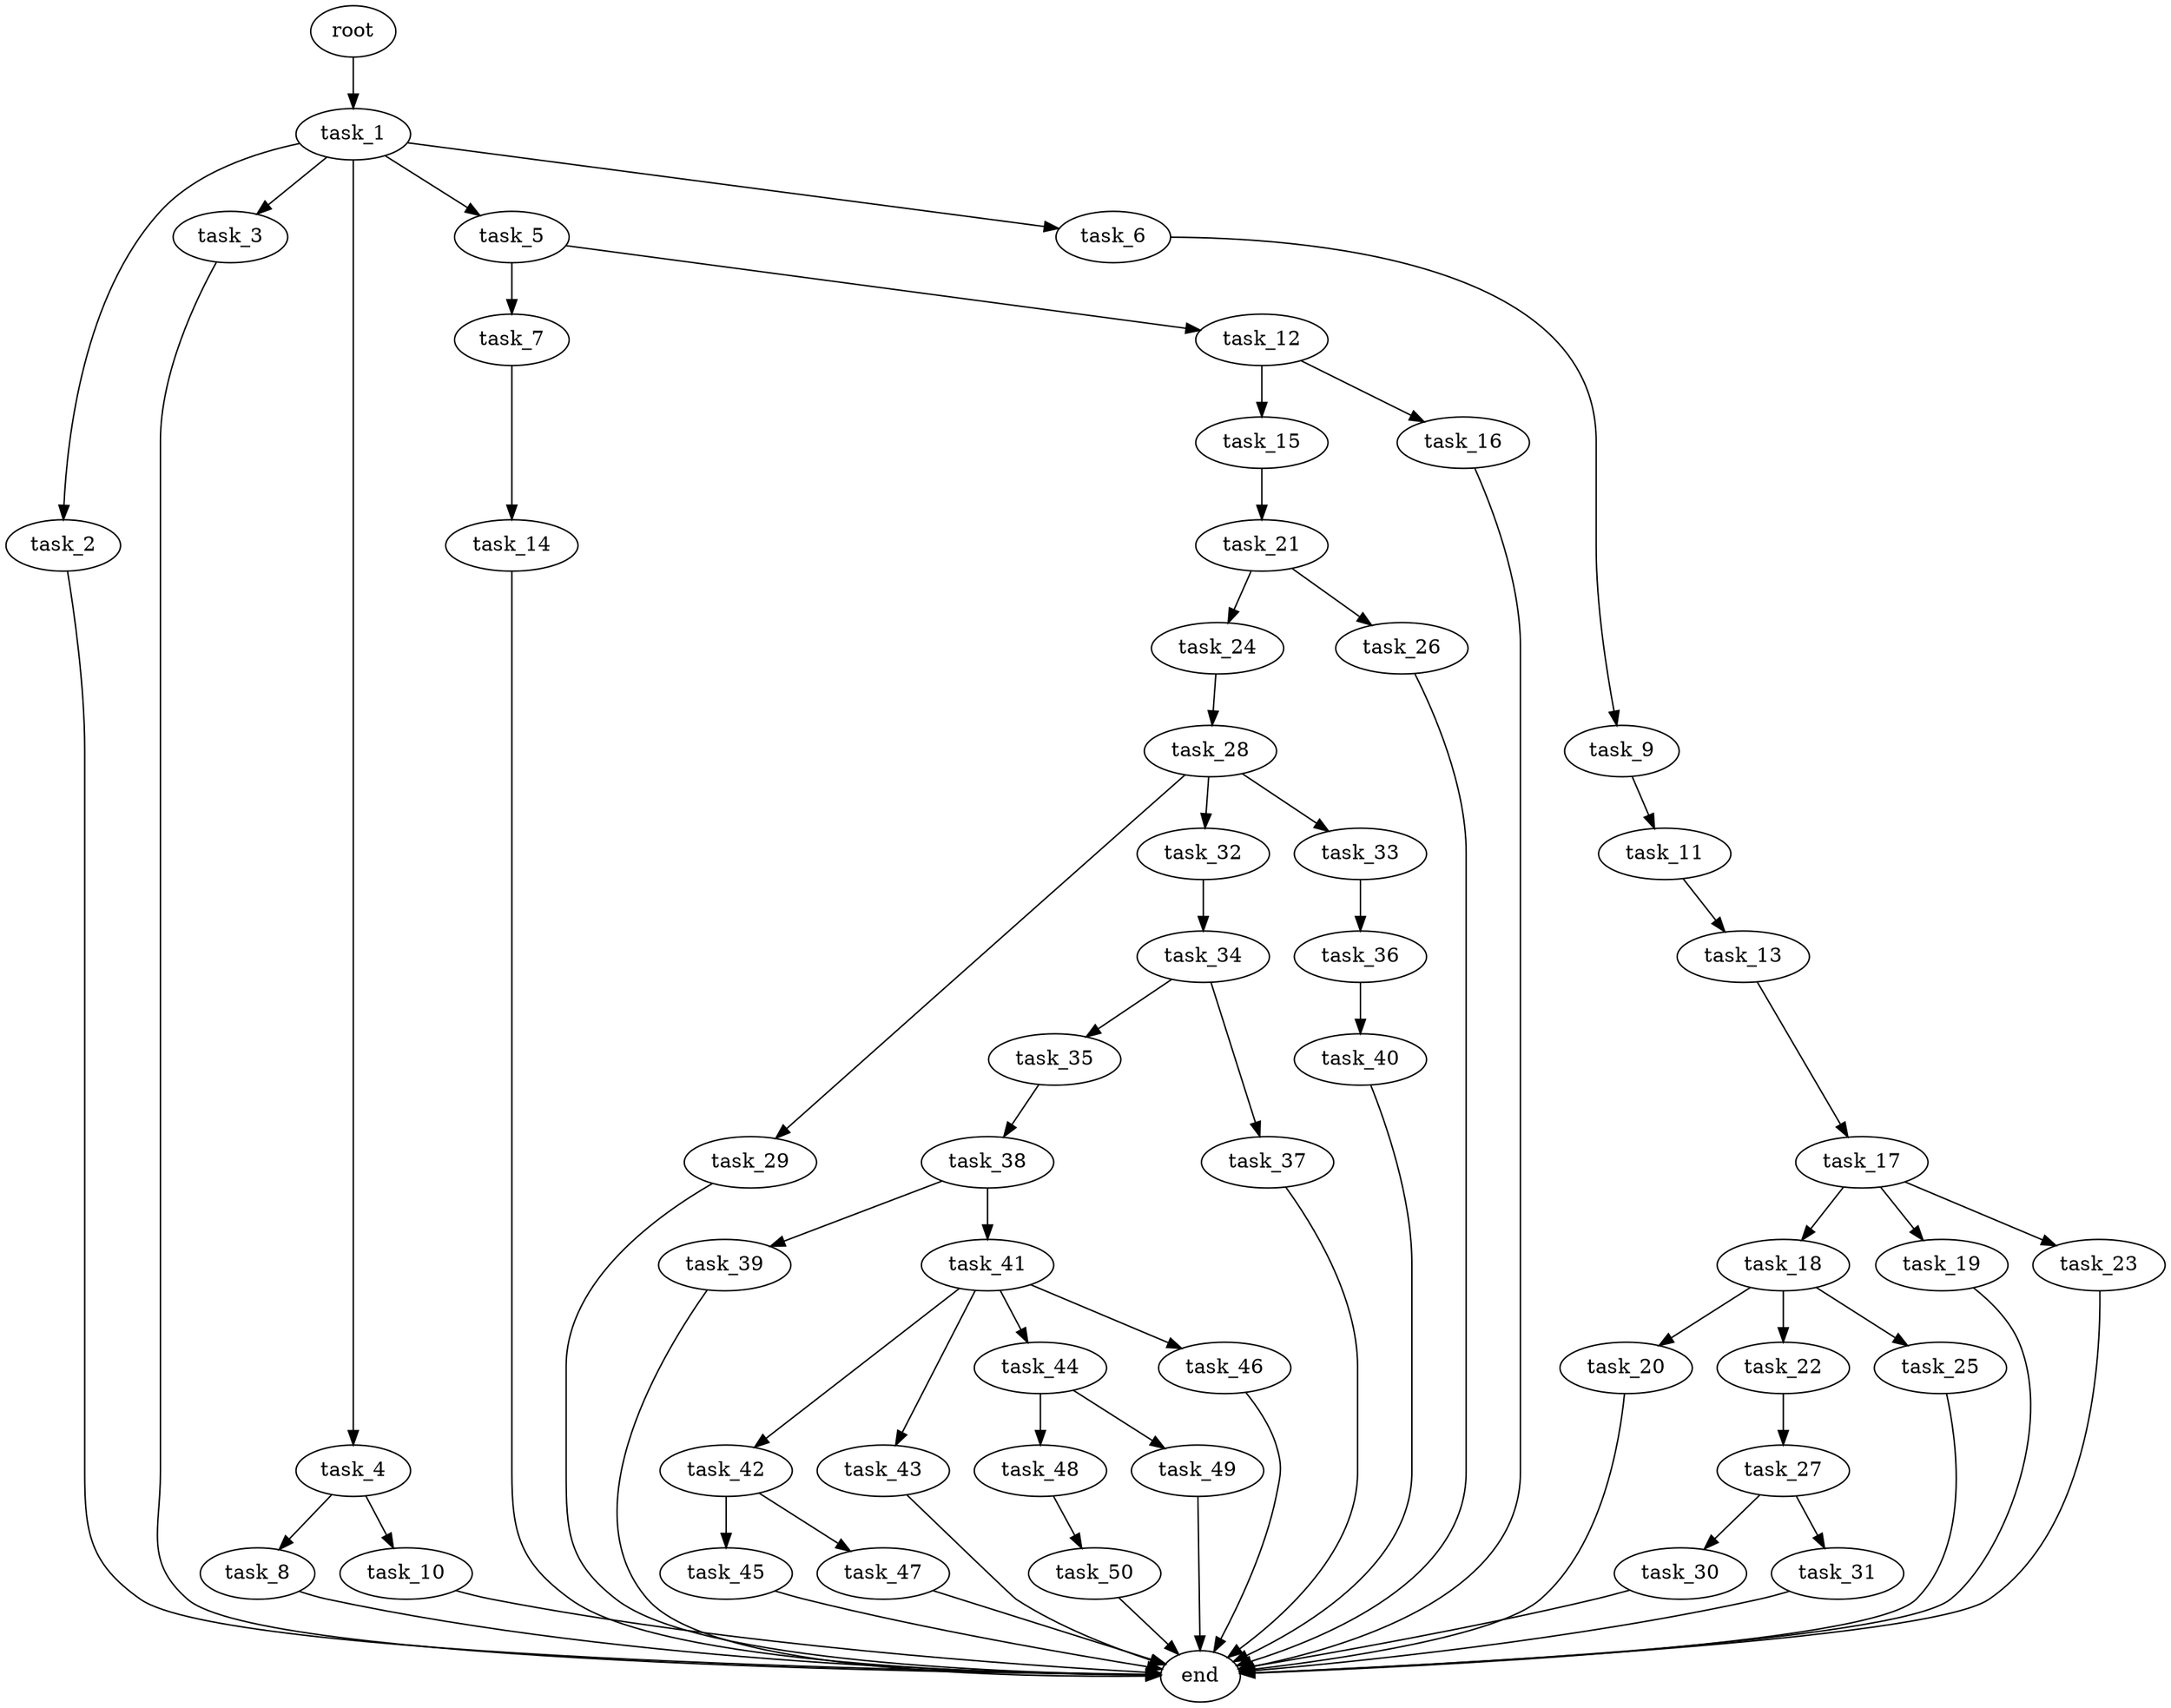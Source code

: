 digraph G {
  root [size="0.000000e+00"];
  task_1 [size="7.483585e+09"];
  task_2 [size="1.299917e+09"];
  task_3 [size="5.076365e+09"];
  task_4 [size="5.778093e+09"];
  task_5 [size="5.162634e+09"];
  task_6 [size="6.174659e+09"];
  task_7 [size="2.273586e+09"];
  task_8 [size="6.868904e+09"];
  task_9 [size="9.206897e+09"];
  task_10 [size="2.808352e+09"];
  task_11 [size="9.025136e+09"];
  task_12 [size="7.404995e+09"];
  task_13 [size="7.477263e+09"];
  task_14 [size="7.305496e+09"];
  task_15 [size="5.722877e+09"];
  task_16 [size="7.551258e+09"];
  task_17 [size="4.792165e+09"];
  task_18 [size="8.838685e+09"];
  task_19 [size="8.456562e+09"];
  task_20 [size="1.267332e+09"];
  task_21 [size="1.052220e+09"];
  task_22 [size="9.063724e+09"];
  task_23 [size="3.284270e+09"];
  task_24 [size="3.940079e+09"];
  task_25 [size="4.873375e+08"];
  task_26 [size="7.831674e+09"];
  task_27 [size="8.489815e+09"];
  task_28 [size="2.113225e+09"];
  task_29 [size="6.767913e+09"];
  task_30 [size="7.481935e+09"];
  task_31 [size="8.819400e+09"];
  task_32 [size="6.766585e+09"];
  task_33 [size="8.825266e+09"];
  task_34 [size="1.456193e+09"];
  task_35 [size="3.655586e+09"];
  task_36 [size="6.427442e+09"];
  task_37 [size="9.433905e+09"];
  task_38 [size="8.607942e+09"];
  task_39 [size="5.121506e+09"];
  task_40 [size="5.125783e+09"];
  task_41 [size="1.050029e+09"];
  task_42 [size="7.729908e+09"];
  task_43 [size="2.582769e+09"];
  task_44 [size="2.349286e+09"];
  task_45 [size="5.754229e+09"];
  task_46 [size="3.959861e+09"];
  task_47 [size="2.427885e+09"];
  task_48 [size="7.117931e+09"];
  task_49 [size="8.965554e+09"];
  task_50 [size="8.652058e+07"];
  end [size="0.000000e+00"];

  root -> task_1 [size="1.000000e-12"];
  task_1 -> task_2 [size="1.299917e+08"];
  task_1 -> task_3 [size="5.076365e+08"];
  task_1 -> task_4 [size="5.778093e+08"];
  task_1 -> task_5 [size="5.162634e+08"];
  task_1 -> task_6 [size="6.174659e+08"];
  task_2 -> end [size="1.000000e-12"];
  task_3 -> end [size="1.000000e-12"];
  task_4 -> task_8 [size="6.868904e+08"];
  task_4 -> task_10 [size="2.808352e+08"];
  task_5 -> task_7 [size="2.273586e+08"];
  task_5 -> task_12 [size="7.404995e+08"];
  task_6 -> task_9 [size="9.206897e+08"];
  task_7 -> task_14 [size="7.305496e+08"];
  task_8 -> end [size="1.000000e-12"];
  task_9 -> task_11 [size="9.025136e+08"];
  task_10 -> end [size="1.000000e-12"];
  task_11 -> task_13 [size="7.477263e+08"];
  task_12 -> task_15 [size="5.722877e+08"];
  task_12 -> task_16 [size="7.551258e+08"];
  task_13 -> task_17 [size="4.792165e+08"];
  task_14 -> end [size="1.000000e-12"];
  task_15 -> task_21 [size="1.052220e+08"];
  task_16 -> end [size="1.000000e-12"];
  task_17 -> task_18 [size="8.838685e+08"];
  task_17 -> task_19 [size="8.456562e+08"];
  task_17 -> task_23 [size="3.284270e+08"];
  task_18 -> task_20 [size="1.267332e+08"];
  task_18 -> task_22 [size="9.063724e+08"];
  task_18 -> task_25 [size="4.873375e+07"];
  task_19 -> end [size="1.000000e-12"];
  task_20 -> end [size="1.000000e-12"];
  task_21 -> task_24 [size="3.940079e+08"];
  task_21 -> task_26 [size="7.831674e+08"];
  task_22 -> task_27 [size="8.489815e+08"];
  task_23 -> end [size="1.000000e-12"];
  task_24 -> task_28 [size="2.113225e+08"];
  task_25 -> end [size="1.000000e-12"];
  task_26 -> end [size="1.000000e-12"];
  task_27 -> task_30 [size="7.481935e+08"];
  task_27 -> task_31 [size="8.819400e+08"];
  task_28 -> task_29 [size="6.767913e+08"];
  task_28 -> task_32 [size="6.766585e+08"];
  task_28 -> task_33 [size="8.825266e+08"];
  task_29 -> end [size="1.000000e-12"];
  task_30 -> end [size="1.000000e-12"];
  task_31 -> end [size="1.000000e-12"];
  task_32 -> task_34 [size="1.456193e+08"];
  task_33 -> task_36 [size="6.427442e+08"];
  task_34 -> task_35 [size="3.655586e+08"];
  task_34 -> task_37 [size="9.433905e+08"];
  task_35 -> task_38 [size="8.607942e+08"];
  task_36 -> task_40 [size="5.125783e+08"];
  task_37 -> end [size="1.000000e-12"];
  task_38 -> task_39 [size="5.121506e+08"];
  task_38 -> task_41 [size="1.050029e+08"];
  task_39 -> end [size="1.000000e-12"];
  task_40 -> end [size="1.000000e-12"];
  task_41 -> task_42 [size="7.729908e+08"];
  task_41 -> task_43 [size="2.582769e+08"];
  task_41 -> task_44 [size="2.349286e+08"];
  task_41 -> task_46 [size="3.959861e+08"];
  task_42 -> task_45 [size="5.754229e+08"];
  task_42 -> task_47 [size="2.427885e+08"];
  task_43 -> end [size="1.000000e-12"];
  task_44 -> task_48 [size="7.117931e+08"];
  task_44 -> task_49 [size="8.965554e+08"];
  task_45 -> end [size="1.000000e-12"];
  task_46 -> end [size="1.000000e-12"];
  task_47 -> end [size="1.000000e-12"];
  task_48 -> task_50 [size="8.652058e+06"];
  task_49 -> end [size="1.000000e-12"];
  task_50 -> end [size="1.000000e-12"];
}
